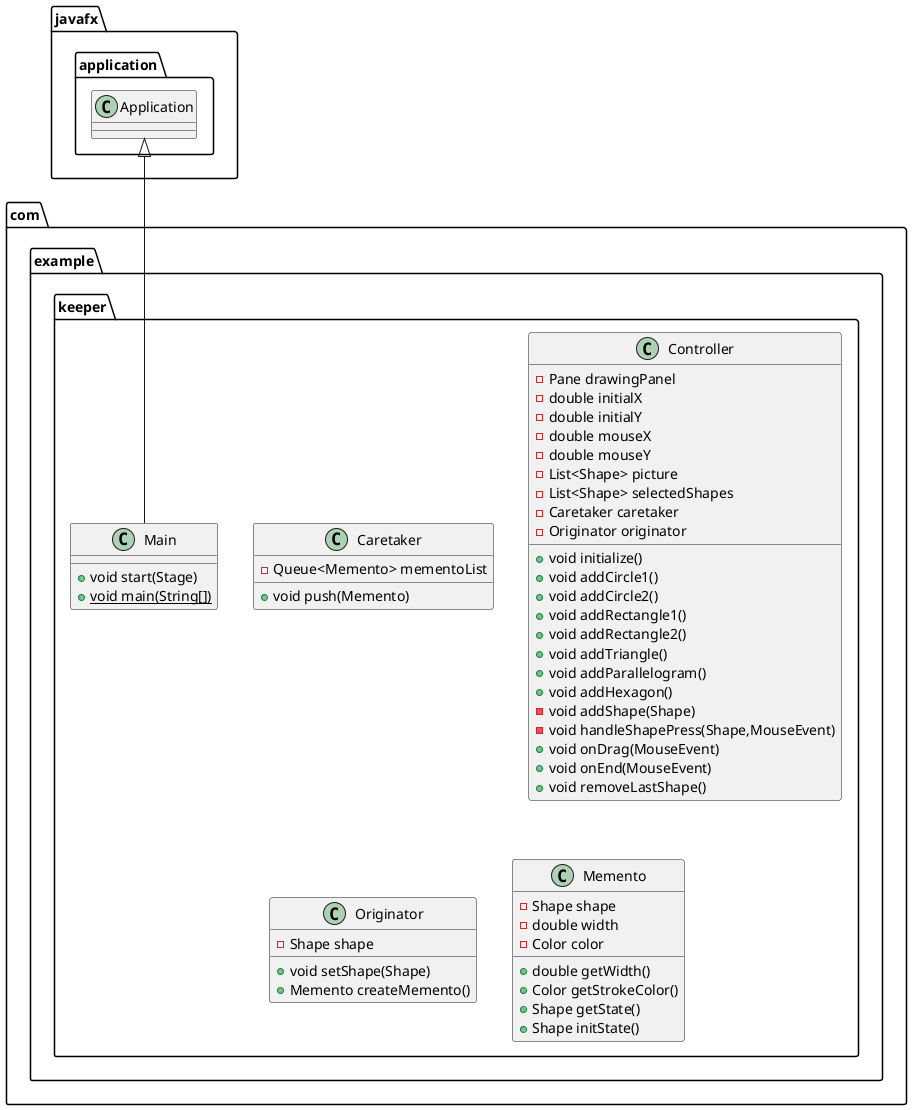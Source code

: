 @startuml
class com.example.keeper.Caretaker {
- Queue<Memento> mementoList
+ void push(Memento)
}


class com.example.keeper.Controller {
- Pane drawingPanel
- double initialX
- double initialY
- double mouseX
- double mouseY
- List<Shape> picture
- List<Shape> selectedShapes
- Caretaker caretaker
- Originator originator
+ void initialize()
+ void addCircle1()
+ void addCircle2()
+ void addRectangle1()
+ void addRectangle2()
+ void addTriangle()
+ void addParallelogram()
+ void addHexagon()
- void addShape(Shape)
- void handleShapePress(Shape,MouseEvent)
+ void onDrag(MouseEvent)
+ void onEnd(MouseEvent)
+ void removeLastShape()
}


class com.example.keeper.Main {
+ void start(Stage)
+ {static} void main(String[])
}

class com.example.keeper.Originator {
- Shape shape
+ void setShape(Shape)
+ Memento createMemento()
}


class com.example.keeper.Memento {
- Shape shape
- double width
- Color color
+ double getWidth()
+ Color getStrokeColor()
+ Shape getState()
+ Shape initState()
}




javafx.application.Application <|-- com.example.keeper.Main
@enduml